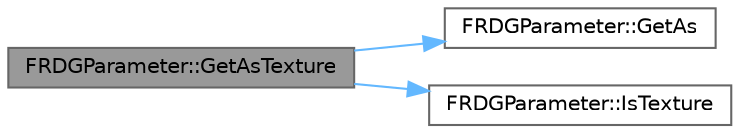 digraph "FRDGParameter::GetAsTexture"
{
 // INTERACTIVE_SVG=YES
 // LATEX_PDF_SIZE
  bgcolor="transparent";
  edge [fontname=Helvetica,fontsize=10,labelfontname=Helvetica,labelfontsize=10];
  node [fontname=Helvetica,fontsize=10,shape=box,height=0.2,width=0.4];
  rankdir="LR";
  Node1 [id="Node000001",label="FRDGParameter::GetAsTexture",height=0.2,width=0.4,color="gray40", fillcolor="grey60", style="filled", fontcolor="black",tooltip=" "];
  Node1 -> Node2 [id="edge1_Node000001_Node000002",color="steelblue1",style="solid",tooltip=" "];
  Node2 [id="Node000002",label="FRDGParameter::GetAs",height=0.2,width=0.4,color="grey40", fillcolor="white", style="filled",URL="$d1/d4b/classFRDGParameter.html#ab35ac0477bc7b5f57ff557abf3434349",tooltip=" "];
  Node1 -> Node3 [id="edge2_Node000001_Node000003",color="steelblue1",style="solid",tooltip=" "];
  Node3 [id="Node000003",label="FRDGParameter::IsTexture",height=0.2,width=0.4,color="grey40", fillcolor="white", style="filled",URL="$d1/d4b/classFRDGParameter.html#a084a8cb8f4a000a8917890b99d4abb18",tooltip=" "];
}
